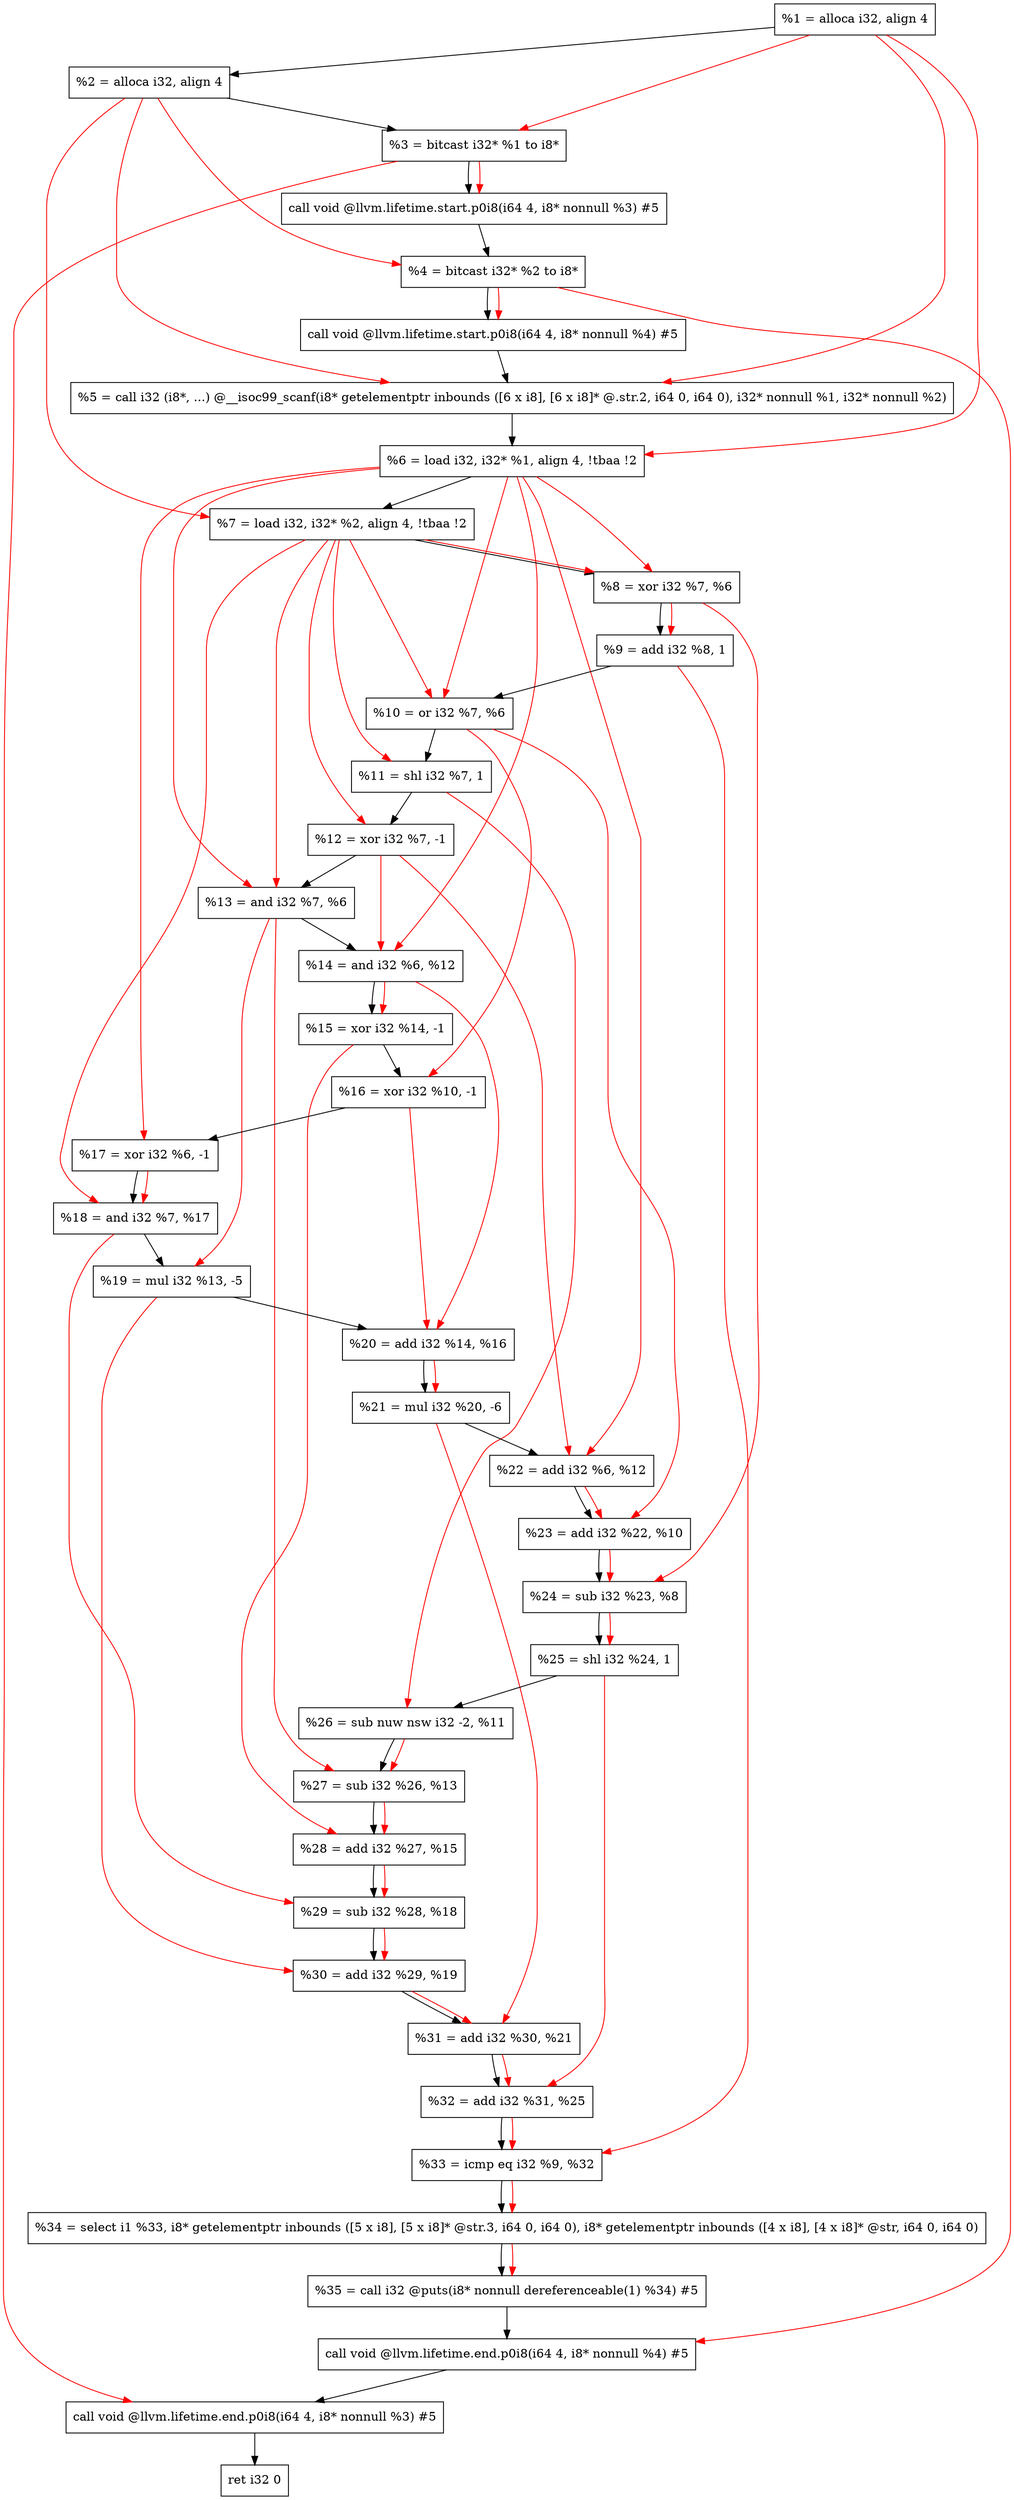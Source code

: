 digraph "DFG for'main' function" {
	Node0xa26e78[shape=record, label="  %1 = alloca i32, align 4"];
	Node0xa26ef8[shape=record, label="  %2 = alloca i32, align 4"];
	Node0xa26f88[shape=record, label="  %3 = bitcast i32* %1 to i8*"];
	Node0xa273e8[shape=record, label="  call void @llvm.lifetime.start.p0i8(i64 4, i8* nonnull %3) #5"];
	Node0xa274c8[shape=record, label="  %4 = bitcast i32* %2 to i8*"];
	Node0xa275e8[shape=record, label="  call void @llvm.lifetime.start.p0i8(i64 4, i8* nonnull %4) #5"];
	Node0xa27820[shape=record, label="  %5 = call i32 (i8*, ...) @__isoc99_scanf(i8* getelementptr inbounds ([6 x i8], [6 x i8]* @.str.2, i64 0, i64 0), i32* nonnull %1, i32* nonnull %2)"];
	Node0xa278d8[shape=record, label="  %6 = load i32, i32* %1, align 4, !tbaa !2"];
	Node0xa28848[shape=record, label="  %7 = load i32, i32* %2, align 4, !tbaa !2"];
	Node0xa28ed0[shape=record, label="  %8 = xor i32 %7, %6"];
	Node0xa28f40[shape=record, label="  %9 = add i32 %8, 1"];
	Node0xa28fb0[shape=record, label="  %10 = or i32 %7, %6"];
	Node0xa29020[shape=record, label="  %11 = shl i32 %7, 1"];
	Node0xa29090[shape=record, label="  %12 = xor i32 %7, -1"];
	Node0xa29100[shape=record, label="  %13 = and i32 %7, %6"];
	Node0xa29170[shape=record, label="  %14 = and i32 %6, %12"];
	Node0xa291e0[shape=record, label="  %15 = xor i32 %14, -1"];
	Node0xa29250[shape=record, label="  %16 = xor i32 %10, -1"];
	Node0xa292c0[shape=record, label="  %17 = xor i32 %6, -1"];
	Node0xa29330[shape=record, label="  %18 = and i32 %7, %17"];
	Node0xa293a0[shape=record, label="  %19 = mul i32 %13, -5"];
	Node0xa29410[shape=record, label="  %20 = add i32 %14, %16"];
	Node0xa29480[shape=record, label="  %21 = mul i32 %20, -6"];
	Node0xa294f0[shape=record, label="  %22 = add i32 %6, %12"];
	Node0xa29560[shape=record, label="  %23 = add i32 %22, %10"];
	Node0xa295d0[shape=record, label="  %24 = sub i32 %23, %8"];
	Node0xa29640[shape=record, label="  %25 = shl i32 %24, 1"];
	Node0xa296b0[shape=record, label="  %26 = sub nuw nsw i32 -2, %11"];
	Node0xa29720[shape=record, label="  %27 = sub i32 %26, %13"];
	Node0xa29790[shape=record, label="  %28 = add i32 %27, %15"];
	Node0xa29800[shape=record, label="  %29 = sub i32 %28, %18"];
	Node0xa29870[shape=record, label="  %30 = add i32 %29, %19"];
	Node0xa298e0[shape=record, label="  %31 = add i32 %30, %21"];
	Node0xa29950[shape=record, label="  %32 = add i32 %31, %25"];
	Node0xa29bd0[shape=record, label="  %33 = icmp eq i32 %9, %32"];
	Node0x9c79d8[shape=record, label="  %34 = select i1 %33, i8* getelementptr inbounds ([5 x i8], [5 x i8]* @str.3, i64 0, i64 0), i8* getelementptr inbounds ([4 x i8], [4 x i8]* @str, i64 0, i64 0)"];
	Node0xa29c60[shape=record, label="  %35 = call i32 @puts(i8* nonnull dereferenceable(1) %34) #5"];
	Node0xa29eb8[shape=record, label="  call void @llvm.lifetime.end.p0i8(i64 4, i8* nonnull %4) #5"];
	Node0xa2a018[shape=record, label="  call void @llvm.lifetime.end.p0i8(i64 4, i8* nonnull %3) #5"];
	Node0xa2a0d8[shape=record, label="  ret i32 0"];
	Node0xa26e78 -> Node0xa26ef8;
	Node0xa26ef8 -> Node0xa26f88;
	Node0xa26f88 -> Node0xa273e8;
	Node0xa273e8 -> Node0xa274c8;
	Node0xa274c8 -> Node0xa275e8;
	Node0xa275e8 -> Node0xa27820;
	Node0xa27820 -> Node0xa278d8;
	Node0xa278d8 -> Node0xa28848;
	Node0xa28848 -> Node0xa28ed0;
	Node0xa28ed0 -> Node0xa28f40;
	Node0xa28f40 -> Node0xa28fb0;
	Node0xa28fb0 -> Node0xa29020;
	Node0xa29020 -> Node0xa29090;
	Node0xa29090 -> Node0xa29100;
	Node0xa29100 -> Node0xa29170;
	Node0xa29170 -> Node0xa291e0;
	Node0xa291e0 -> Node0xa29250;
	Node0xa29250 -> Node0xa292c0;
	Node0xa292c0 -> Node0xa29330;
	Node0xa29330 -> Node0xa293a0;
	Node0xa293a0 -> Node0xa29410;
	Node0xa29410 -> Node0xa29480;
	Node0xa29480 -> Node0xa294f0;
	Node0xa294f0 -> Node0xa29560;
	Node0xa29560 -> Node0xa295d0;
	Node0xa295d0 -> Node0xa29640;
	Node0xa29640 -> Node0xa296b0;
	Node0xa296b0 -> Node0xa29720;
	Node0xa29720 -> Node0xa29790;
	Node0xa29790 -> Node0xa29800;
	Node0xa29800 -> Node0xa29870;
	Node0xa29870 -> Node0xa298e0;
	Node0xa298e0 -> Node0xa29950;
	Node0xa29950 -> Node0xa29bd0;
	Node0xa29bd0 -> Node0x9c79d8;
	Node0x9c79d8 -> Node0xa29c60;
	Node0xa29c60 -> Node0xa29eb8;
	Node0xa29eb8 -> Node0xa2a018;
	Node0xa2a018 -> Node0xa2a0d8;
edge [color=red]
	Node0xa26e78 -> Node0xa26f88;
	Node0xa26f88 -> Node0xa273e8;
	Node0xa26ef8 -> Node0xa274c8;
	Node0xa274c8 -> Node0xa275e8;
	Node0xa26e78 -> Node0xa27820;
	Node0xa26ef8 -> Node0xa27820;
	Node0xa26e78 -> Node0xa278d8;
	Node0xa26ef8 -> Node0xa28848;
	Node0xa28848 -> Node0xa28ed0;
	Node0xa278d8 -> Node0xa28ed0;
	Node0xa28ed0 -> Node0xa28f40;
	Node0xa28848 -> Node0xa28fb0;
	Node0xa278d8 -> Node0xa28fb0;
	Node0xa28848 -> Node0xa29020;
	Node0xa28848 -> Node0xa29090;
	Node0xa28848 -> Node0xa29100;
	Node0xa278d8 -> Node0xa29100;
	Node0xa278d8 -> Node0xa29170;
	Node0xa29090 -> Node0xa29170;
	Node0xa29170 -> Node0xa291e0;
	Node0xa28fb0 -> Node0xa29250;
	Node0xa278d8 -> Node0xa292c0;
	Node0xa28848 -> Node0xa29330;
	Node0xa292c0 -> Node0xa29330;
	Node0xa29100 -> Node0xa293a0;
	Node0xa29170 -> Node0xa29410;
	Node0xa29250 -> Node0xa29410;
	Node0xa29410 -> Node0xa29480;
	Node0xa278d8 -> Node0xa294f0;
	Node0xa29090 -> Node0xa294f0;
	Node0xa294f0 -> Node0xa29560;
	Node0xa28fb0 -> Node0xa29560;
	Node0xa29560 -> Node0xa295d0;
	Node0xa28ed0 -> Node0xa295d0;
	Node0xa295d0 -> Node0xa29640;
	Node0xa29020 -> Node0xa296b0;
	Node0xa296b0 -> Node0xa29720;
	Node0xa29100 -> Node0xa29720;
	Node0xa29720 -> Node0xa29790;
	Node0xa291e0 -> Node0xa29790;
	Node0xa29790 -> Node0xa29800;
	Node0xa29330 -> Node0xa29800;
	Node0xa29800 -> Node0xa29870;
	Node0xa293a0 -> Node0xa29870;
	Node0xa29870 -> Node0xa298e0;
	Node0xa29480 -> Node0xa298e0;
	Node0xa298e0 -> Node0xa29950;
	Node0xa29640 -> Node0xa29950;
	Node0xa28f40 -> Node0xa29bd0;
	Node0xa29950 -> Node0xa29bd0;
	Node0xa29bd0 -> Node0x9c79d8;
	Node0x9c79d8 -> Node0xa29c60;
	Node0xa274c8 -> Node0xa29eb8;
	Node0xa26f88 -> Node0xa2a018;
}
